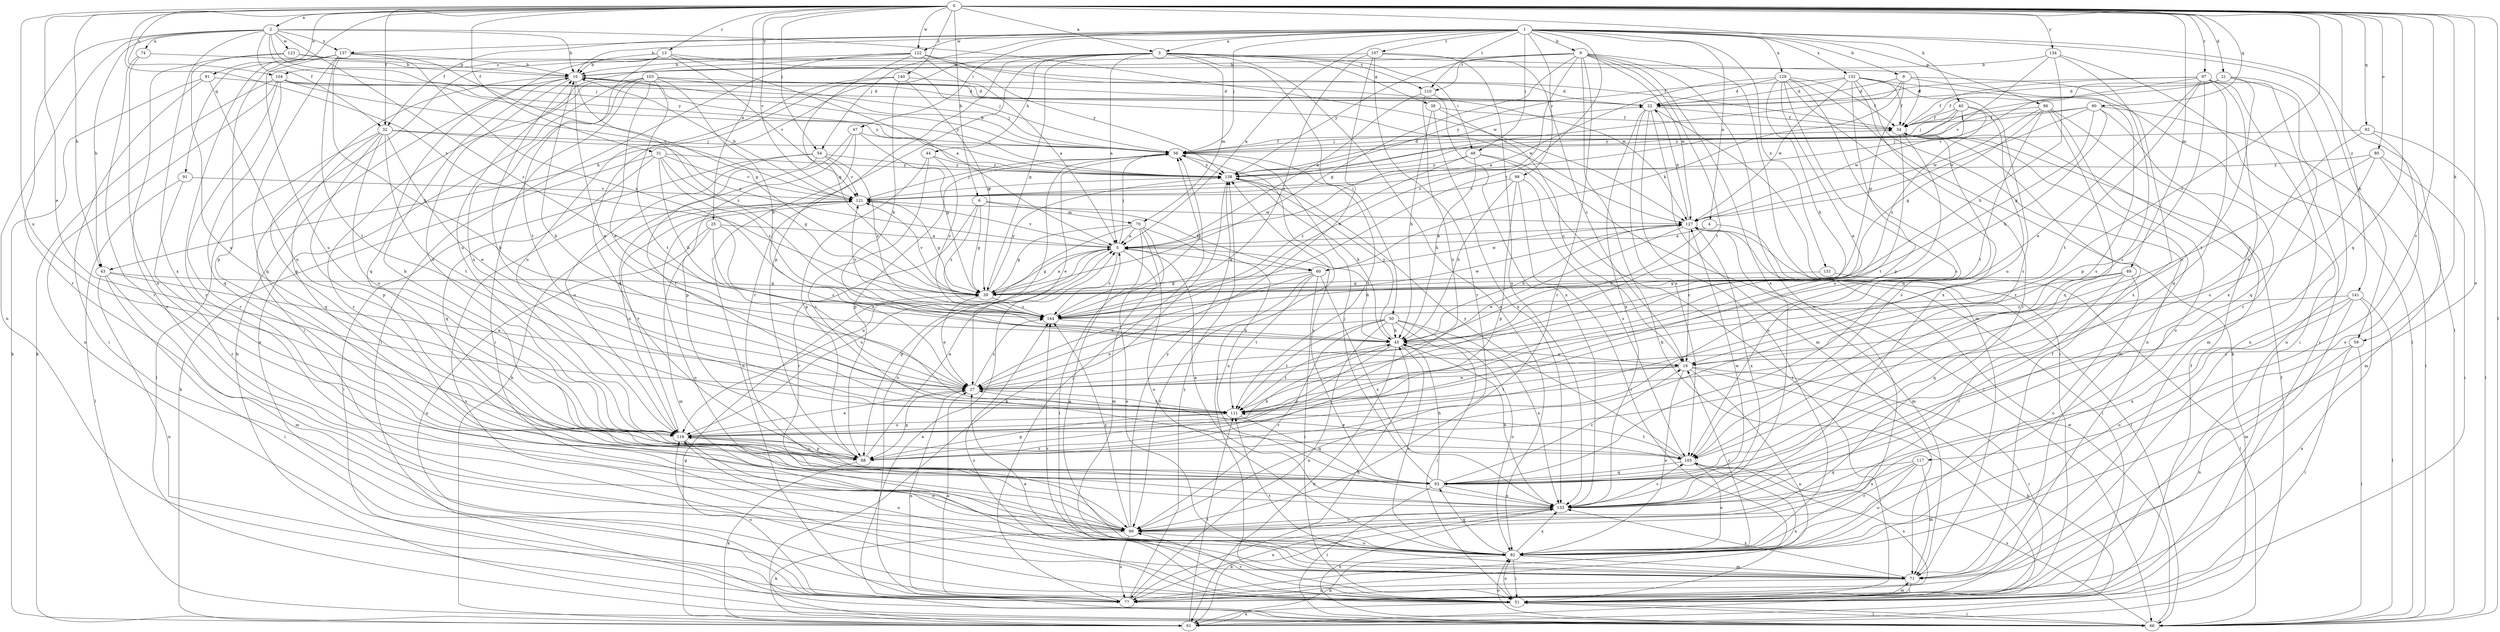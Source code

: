 strict digraph  {
0;
1;
2;
3;
4;
5;
6;
8;
9;
10;
13;
16;
21;
22;
25;
27;
31;
32;
34;
38;
39;
40;
43;
44;
45;
47;
48;
50;
51;
54;
56;
59;
60;
61;
66;
69;
70;
71;
74;
77;
80;
81;
82;
86;
88;
90;
91;
92;
93;
97;
98;
99;
103;
104;
105;
107;
110;
111;
116;
117;
121;
122;
123;
127;
129;
131;
132;
133;
134;
137;
138;
140;
141;
144;
0 -> 2  [label=a];
0 -> 3  [label=a];
0 -> 6  [label=b];
0 -> 13  [label=c];
0 -> 16  [label=c];
0 -> 21  [label=d];
0 -> 25  [label=e];
0 -> 27  [label=e];
0 -> 31  [label=f];
0 -> 32  [label=f];
0 -> 40  [label=h];
0 -> 43  [label=h];
0 -> 54  [label=j];
0 -> 59  [label=k];
0 -> 66  [label=l];
0 -> 69  [label=m];
0 -> 80  [label=o];
0 -> 81  [label=o];
0 -> 82  [label=o];
0 -> 90  [label=q];
0 -> 91  [label=q];
0 -> 92  [label=q];
0 -> 93  [label=q];
0 -> 97  [label=r];
0 -> 104  [label=s];
0 -> 116  [label=u];
0 -> 117  [label=v];
0 -> 121  [label=v];
0 -> 122  [label=w];
0 -> 134  [label=y];
0 -> 140  [label=z];
0 -> 141  [label=z];
0 -> 39  [label=s];
1 -> 3  [label=a];
1 -> 4  [label=a];
1 -> 5  [label=a];
1 -> 8  [label=b];
1 -> 9  [label=b];
1 -> 10  [label=b];
1 -> 32  [label=f];
1 -> 47  [label=i];
1 -> 48  [label=i];
1 -> 54  [label=j];
1 -> 56  [label=j];
1 -> 59  [label=k];
1 -> 66  [label=l];
1 -> 86  [label=p];
1 -> 98  [label=r];
1 -> 107  [label=t];
1 -> 110  [label=t];
1 -> 122  [label=w];
1 -> 129  [label=x];
1 -> 131  [label=x];
1 -> 132  [label=x];
1 -> 137  [label=y];
1 -> 144  [label=z];
2 -> 10  [label=b];
2 -> 32  [label=f];
2 -> 43  [label=h];
2 -> 56  [label=j];
2 -> 74  [label=n];
2 -> 77  [label=n];
2 -> 99  [label=r];
2 -> 123  [label=w];
2 -> 127  [label=w];
2 -> 133  [label=x];
2 -> 137  [label=y];
2 -> 138  [label=y];
2 -> 144  [label=z];
3 -> 5  [label=a];
3 -> 34  [label=f];
3 -> 38  [label=g];
3 -> 39  [label=g];
3 -> 43  [label=h];
3 -> 44  [label=h];
3 -> 48  [label=i];
3 -> 50  [label=i];
3 -> 70  [label=m];
3 -> 82  [label=o];
3 -> 88  [label=p];
3 -> 99  [label=r];
3 -> 104  [label=s];
3 -> 110  [label=t];
4 -> 5  [label=a];
4 -> 45  [label=h];
4 -> 51  [label=i];
5 -> 39  [label=g];
5 -> 45  [label=h];
5 -> 56  [label=j];
5 -> 60  [label=k];
5 -> 82  [label=o];
5 -> 88  [label=p];
5 -> 116  [label=u];
5 -> 121  [label=v];
5 -> 144  [label=z];
6 -> 39  [label=g];
6 -> 60  [label=k];
6 -> 70  [label=m];
6 -> 99  [label=r];
6 -> 144  [label=z];
8 -> 22  [label=d];
8 -> 39  [label=g];
8 -> 60  [label=k];
8 -> 105  [label=s];
8 -> 121  [label=v];
8 -> 133  [label=x];
9 -> 10  [label=b];
9 -> 39  [label=g];
9 -> 61  [label=k];
9 -> 71  [label=m];
9 -> 82  [label=o];
9 -> 99  [label=r];
9 -> 110  [label=t];
9 -> 111  [label=t];
9 -> 127  [label=w];
9 -> 133  [label=x];
9 -> 138  [label=y];
9 -> 144  [label=z];
10 -> 22  [label=d];
10 -> 27  [label=e];
10 -> 88  [label=p];
10 -> 116  [label=u];
10 -> 127  [label=w];
10 -> 138  [label=y];
10 -> 144  [label=z];
13 -> 5  [label=a];
13 -> 10  [label=b];
13 -> 51  [label=i];
13 -> 56  [label=j];
13 -> 93  [label=q];
13 -> 111  [label=t];
13 -> 121  [label=v];
16 -> 27  [label=e];
16 -> 51  [label=i];
16 -> 61  [label=k];
16 -> 77  [label=n];
16 -> 82  [label=o];
16 -> 111  [label=t];
21 -> 22  [label=d];
21 -> 34  [label=f];
21 -> 56  [label=j];
21 -> 77  [label=n];
21 -> 99  [label=r];
21 -> 111  [label=t];
22 -> 34  [label=f];
22 -> 51  [label=i];
22 -> 71  [label=m];
22 -> 82  [label=o];
22 -> 105  [label=s];
22 -> 133  [label=x];
25 -> 5  [label=a];
25 -> 16  [label=c];
25 -> 27  [label=e];
25 -> 71  [label=m];
25 -> 77  [label=n];
27 -> 10  [label=b];
27 -> 77  [label=n];
27 -> 88  [label=p];
27 -> 111  [label=t];
27 -> 144  [label=z];
31 -> 39  [label=g];
31 -> 45  [label=h];
31 -> 61  [label=k];
31 -> 93  [label=q];
31 -> 121  [label=v];
31 -> 138  [label=y];
31 -> 144  [label=z];
32 -> 5  [label=a];
32 -> 27  [label=e];
32 -> 56  [label=j];
32 -> 66  [label=l];
32 -> 88  [label=p];
32 -> 93  [label=q];
32 -> 111  [label=t];
32 -> 116  [label=u];
34 -> 56  [label=j];
34 -> 71  [label=m];
34 -> 105  [label=s];
34 -> 111  [label=t];
34 -> 116  [label=u];
38 -> 16  [label=c];
38 -> 34  [label=f];
38 -> 45  [label=h];
38 -> 133  [label=x];
39 -> 5  [label=a];
39 -> 27  [label=e];
39 -> 121  [label=v];
39 -> 138  [label=y];
39 -> 144  [label=z];
40 -> 34  [label=f];
40 -> 56  [label=j];
40 -> 116  [label=u];
40 -> 127  [label=w];
40 -> 138  [label=y];
40 -> 144  [label=z];
43 -> 27  [label=e];
43 -> 39  [label=g];
43 -> 51  [label=i];
43 -> 71  [label=m];
43 -> 77  [label=n];
44 -> 88  [label=p];
44 -> 105  [label=s];
44 -> 138  [label=y];
44 -> 144  [label=z];
45 -> 16  [label=c];
45 -> 61  [label=k];
45 -> 82  [label=o];
45 -> 88  [label=p];
45 -> 111  [label=t];
45 -> 138  [label=y];
47 -> 39  [label=g];
47 -> 56  [label=j];
47 -> 61  [label=k];
47 -> 77  [label=n];
47 -> 88  [label=p];
48 -> 45  [label=h];
48 -> 51  [label=i];
48 -> 66  [label=l];
48 -> 138  [label=y];
48 -> 144  [label=z];
50 -> 27  [label=e];
50 -> 45  [label=h];
50 -> 51  [label=i];
50 -> 77  [label=n];
50 -> 82  [label=o];
50 -> 99  [label=r];
50 -> 111  [label=t];
50 -> 133  [label=x];
51 -> 34  [label=f];
51 -> 56  [label=j];
51 -> 61  [label=k];
51 -> 66  [label=l];
51 -> 71  [label=m];
51 -> 82  [label=o];
51 -> 99  [label=r];
51 -> 121  [label=v];
51 -> 144  [label=z];
54 -> 66  [label=l];
54 -> 111  [label=t];
54 -> 116  [label=u];
54 -> 121  [label=v];
54 -> 138  [label=y];
54 -> 144  [label=z];
56 -> 10  [label=b];
56 -> 27  [label=e];
56 -> 34  [label=f];
56 -> 77  [label=n];
56 -> 88  [label=p];
56 -> 111  [label=t];
56 -> 138  [label=y];
59 -> 16  [label=c];
59 -> 51  [label=i];
59 -> 66  [label=l];
59 -> 77  [label=n];
60 -> 27  [label=e];
60 -> 39  [label=g];
60 -> 51  [label=i];
60 -> 99  [label=r];
60 -> 111  [label=t];
60 -> 127  [label=w];
60 -> 133  [label=x];
61 -> 34  [label=f];
61 -> 39  [label=g];
61 -> 111  [label=t];
66 -> 5  [label=a];
66 -> 10  [label=b];
66 -> 51  [label=i];
66 -> 82  [label=o];
66 -> 105  [label=s];
66 -> 127  [label=w];
66 -> 133  [label=x];
69 -> 39  [label=g];
69 -> 82  [label=o];
69 -> 93  [label=q];
69 -> 99  [label=r];
69 -> 144  [label=z];
70 -> 5  [label=a];
70 -> 39  [label=g];
70 -> 51  [label=i];
70 -> 71  [label=m];
70 -> 82  [label=o];
70 -> 116  [label=u];
70 -> 133  [label=x];
71 -> 27  [label=e];
71 -> 34  [label=f];
71 -> 51  [label=i];
71 -> 77  [label=n];
71 -> 111  [label=t];
71 -> 116  [label=u];
71 -> 133  [label=x];
71 -> 144  [label=z];
74 -> 10  [label=b];
74 -> 99  [label=r];
74 -> 133  [label=x];
77 -> 27  [label=e];
77 -> 45  [label=h];
77 -> 56  [label=j];
77 -> 105  [label=s];
77 -> 116  [label=u];
77 -> 138  [label=y];
80 -> 16  [label=c];
80 -> 51  [label=i];
80 -> 71  [label=m];
80 -> 116  [label=u];
80 -> 138  [label=y];
81 -> 22  [label=d];
81 -> 51  [label=i];
81 -> 61  [label=k];
81 -> 116  [label=u];
82 -> 5  [label=a];
82 -> 16  [label=c];
82 -> 51  [label=i];
82 -> 61  [label=k];
82 -> 71  [label=m];
82 -> 93  [label=q];
82 -> 133  [label=x];
86 -> 34  [label=f];
86 -> 39  [label=g];
86 -> 71  [label=m];
86 -> 82  [label=o];
86 -> 93  [label=q];
86 -> 111  [label=t];
86 -> 127  [label=w];
88 -> 5  [label=a];
88 -> 10  [label=b];
88 -> 45  [label=h];
88 -> 61  [label=k];
88 -> 116  [label=u];
90 -> 34  [label=f];
90 -> 39  [label=g];
90 -> 45  [label=h];
90 -> 66  [label=l];
90 -> 93  [label=q];
90 -> 127  [label=w];
90 -> 138  [label=y];
91 -> 66  [label=l];
91 -> 99  [label=r];
91 -> 121  [label=v];
92 -> 27  [label=e];
92 -> 56  [label=j];
92 -> 66  [label=l];
92 -> 82  [label=o];
93 -> 16  [label=c];
93 -> 45  [label=h];
93 -> 56  [label=j];
93 -> 66  [label=l];
93 -> 133  [label=x];
93 -> 138  [label=y];
97 -> 22  [label=d];
97 -> 27  [label=e];
97 -> 34  [label=f];
97 -> 51  [label=i];
97 -> 77  [label=n];
97 -> 88  [label=p];
97 -> 93  [label=q];
97 -> 111  [label=t];
97 -> 121  [label=v];
97 -> 133  [label=x];
98 -> 45  [label=h];
98 -> 51  [label=i];
98 -> 88  [label=p];
98 -> 105  [label=s];
98 -> 121  [label=v];
99 -> 61  [label=k];
99 -> 77  [label=n];
99 -> 82  [label=o];
99 -> 138  [label=y];
99 -> 144  [label=z];
103 -> 22  [label=d];
103 -> 27  [label=e];
103 -> 45  [label=h];
103 -> 51  [label=i];
103 -> 56  [label=j];
103 -> 77  [label=n];
103 -> 99  [label=r];
103 -> 111  [label=t];
103 -> 116  [label=u];
104 -> 22  [label=d];
104 -> 61  [label=k];
104 -> 77  [label=n];
104 -> 93  [label=q];
104 -> 99  [label=r];
104 -> 121  [label=v];
104 -> 138  [label=y];
105 -> 27  [label=e];
105 -> 77  [label=n];
105 -> 82  [label=o];
105 -> 93  [label=q];
105 -> 111  [label=t];
105 -> 138  [label=y];
107 -> 10  [label=b];
107 -> 16  [label=c];
107 -> 27  [label=e];
107 -> 99  [label=r];
107 -> 133  [label=x];
107 -> 144  [label=z];
110 -> 5  [label=a];
110 -> 116  [label=u];
110 -> 133  [label=x];
111 -> 10  [label=b];
111 -> 88  [label=p];
111 -> 93  [label=q];
111 -> 116  [label=u];
116 -> 27  [label=e];
116 -> 82  [label=o];
116 -> 88  [label=p];
116 -> 105  [label=s];
116 -> 121  [label=v];
117 -> 71  [label=m];
117 -> 82  [label=o];
117 -> 93  [label=q];
117 -> 99  [label=r];
117 -> 133  [label=x];
121 -> 10  [label=b];
121 -> 39  [label=g];
121 -> 56  [label=j];
121 -> 82  [label=o];
121 -> 116  [label=u];
121 -> 127  [label=w];
122 -> 5  [label=a];
122 -> 10  [label=b];
122 -> 39  [label=g];
122 -> 66  [label=l];
122 -> 116  [label=u];
122 -> 127  [label=w];
122 -> 138  [label=y];
123 -> 10  [label=b];
123 -> 34  [label=f];
123 -> 82  [label=o];
123 -> 116  [label=u];
127 -> 5  [label=a];
127 -> 16  [label=c];
127 -> 22  [label=d];
127 -> 27  [label=e];
127 -> 45  [label=h];
127 -> 66  [label=l];
127 -> 71  [label=m];
127 -> 133  [label=x];
129 -> 5  [label=a];
129 -> 22  [label=d];
129 -> 27  [label=e];
129 -> 34  [label=f];
129 -> 45  [label=h];
129 -> 61  [label=k];
129 -> 93  [label=q];
129 -> 105  [label=s];
129 -> 133  [label=x];
131 -> 39  [label=g];
131 -> 66  [label=l];
132 -> 22  [label=d];
132 -> 34  [label=f];
132 -> 51  [label=i];
132 -> 77  [label=n];
132 -> 88  [label=p];
132 -> 99  [label=r];
132 -> 105  [label=s];
132 -> 127  [label=w];
132 -> 138  [label=y];
133 -> 5  [label=a];
133 -> 45  [label=h];
133 -> 61  [label=k];
133 -> 77  [label=n];
133 -> 99  [label=r];
133 -> 105  [label=s];
133 -> 127  [label=w];
134 -> 10  [label=b];
134 -> 45  [label=h];
134 -> 66  [label=l];
134 -> 105  [label=s];
134 -> 121  [label=v];
137 -> 10  [label=b];
137 -> 39  [label=g];
137 -> 45  [label=h];
137 -> 88  [label=p];
137 -> 93  [label=q];
137 -> 99  [label=r];
137 -> 111  [label=t];
137 -> 116  [label=u];
137 -> 144  [label=z];
138 -> 22  [label=d];
138 -> 45  [label=h];
138 -> 61  [label=k];
138 -> 121  [label=v];
140 -> 22  [label=d];
140 -> 39  [label=g];
140 -> 45  [label=h];
140 -> 93  [label=q];
140 -> 116  [label=u];
141 -> 66  [label=l];
141 -> 71  [label=m];
141 -> 77  [label=n];
141 -> 82  [label=o];
141 -> 133  [label=x];
141 -> 144  [label=z];
144 -> 45  [label=h];
144 -> 56  [label=j];
144 -> 121  [label=v];
144 -> 127  [label=w];
}

